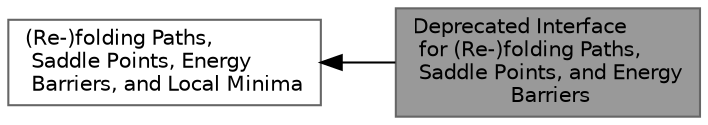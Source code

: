 digraph "Deprecated Interface for (Re-)folding Paths, Saddle Points, and Energy Barriers"
{
 // INTERACTIVE_SVG=YES
 // LATEX_PDF_SIZE
  bgcolor="transparent";
  edge [fontname=Helvetica,fontsize=10,labelfontname=Helvetica,labelfontsize=10];
  node [fontname=Helvetica,fontsize=10,shape=box,height=0.2,width=0.4];
  rankdir=LR;
  Node2 [label="(Re-)folding Paths,\l Saddle Points, Energy\l Barriers, and Local Minima",height=0.2,width=0.4,color="grey40", fillcolor="white", style="filled",URL="$group__paths.html",tooltip="API for various RNA folding path algorithms."];
  Node1 [label="Deprecated Interface\l for (Re-)folding Paths,\l Saddle Points, and Energy\l Barriers",height=0.2,width=0.4,color="gray40", fillcolor="grey60", style="filled", fontcolor="black",tooltip=" "];
  Node2->Node1 [shape=plaintext, dir="back", style="solid"];
}
